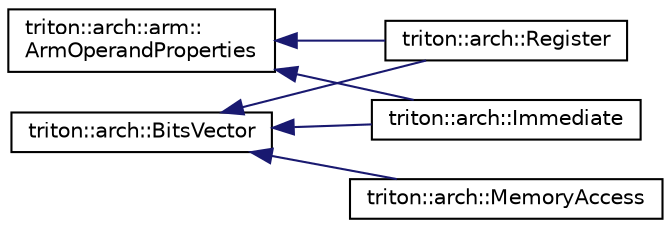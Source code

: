 digraph "Graphical Class Hierarchy"
{
  edge [fontname="Helvetica",fontsize="10",labelfontname="Helvetica",labelfontsize="10"];
  node [fontname="Helvetica",fontsize="10",shape=record];
  rankdir="LR";
  Node143 [label="triton::arch::arm::\lArmOperandProperties",height=0.2,width=0.4,color="black", fillcolor="white", style="filled",URL="$classtriton_1_1arch_1_1arm_1_1ArmOperandProperties.html",tooltip="This class is used to represent specific properties of an Arm operand. "];
  Node143 -> Node1 [dir="back",color="midnightblue",fontsize="10",style="solid",fontname="Helvetica"];
  Node1 [label="triton::arch::Immediate",height=0.2,width=0.4,color="black", fillcolor="white", style="filled",URL="$classtriton_1_1arch_1_1Immediate.html",tooltip="This class is used to represent an immediate. "];
  Node143 -> Node3 [dir="back",color="midnightblue",fontsize="10",style="solid",fontname="Helvetica"];
  Node3 [label="triton::arch::Register",height=0.2,width=0.4,color="black", fillcolor="white", style="filled",URL="$classtriton_1_1arch_1_1Register.html",tooltip="This class is used when an instruction has a register operand. "];
  Node0 [label="triton::arch::BitsVector",height=0.2,width=0.4,color="black", fillcolor="white", style="filled",URL="$classtriton_1_1arch_1_1BitsVector.html",tooltip="This class is used to deal with registers and memory as bits vector. "];
  Node0 -> Node1 [dir="back",color="midnightblue",fontsize="10",style="solid",fontname="Helvetica"];
  Node0 -> Node2 [dir="back",color="midnightblue",fontsize="10",style="solid",fontname="Helvetica"];
  Node2 [label="triton::arch::MemoryAccess",height=0.2,width=0.4,color="black", fillcolor="white", style="filled",URL="$classtriton_1_1arch_1_1MemoryAccess.html",tooltip="This class is used to represent a memory access. "];
  Node0 -> Node3 [dir="back",color="midnightblue",fontsize="10",style="solid",fontname="Helvetica"];
}
